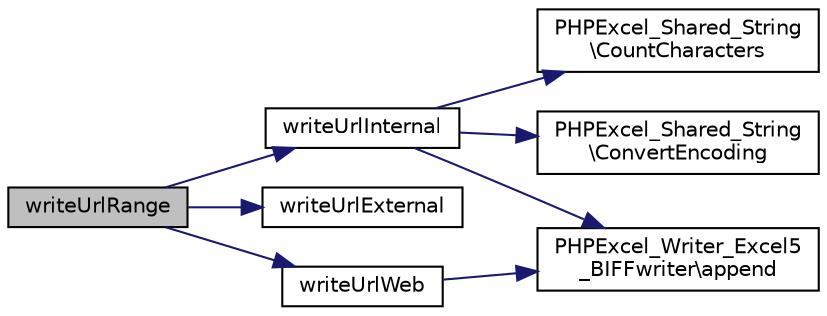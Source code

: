 digraph "writeUrlRange"
{
  edge [fontname="Helvetica",fontsize="10",labelfontname="Helvetica",labelfontsize="10"];
  node [fontname="Helvetica",fontsize="10",shape=record];
  rankdir="LR";
  Node109 [label="writeUrlRange",height=0.2,width=0.4,color="black", fillcolor="grey75", style="filled", fontcolor="black"];
  Node109 -> Node110 [color="midnightblue",fontsize="10",style="solid",fontname="Helvetica"];
  Node110 [label="writeUrlInternal",height=0.2,width=0.4,color="black", fillcolor="white", style="filled",URL="$class_p_h_p_excel___writer___excel5___worksheet.html#a14a92dd0e2fa8a0b1a6121485d14ac54"];
  Node110 -> Node111 [color="midnightblue",fontsize="10",style="solid",fontname="Helvetica"];
  Node111 [label="PHPExcel_Shared_String\l\\CountCharacters",height=0.2,width=0.4,color="black", fillcolor="white", style="filled",URL="$class_p_h_p_excel___shared___string.html#a23824c62b6aee1f2be9c1bb05ebe5c5d"];
  Node110 -> Node112 [color="midnightblue",fontsize="10",style="solid",fontname="Helvetica"];
  Node112 [label="PHPExcel_Shared_String\l\\ConvertEncoding",height=0.2,width=0.4,color="black", fillcolor="white", style="filled",URL="$class_p_h_p_excel___shared___string.html#a982b6ccf62d697bdfc42fb8c1e7b0adf"];
  Node110 -> Node113 [color="midnightblue",fontsize="10",style="solid",fontname="Helvetica"];
  Node113 [label="PHPExcel_Writer_Excel5\l_BIFFwriter\\append",height=0.2,width=0.4,color="black", fillcolor="white", style="filled",URL="$class_p_h_p_excel___writer___excel5___b_i_f_fwriter.html#ad117ad2ab651e4adbdced2fdae4116b8"];
  Node109 -> Node114 [color="midnightblue",fontsize="10",style="solid",fontname="Helvetica"];
  Node114 [label="writeUrlExternal",height=0.2,width=0.4,color="black", fillcolor="white", style="filled",URL="$class_p_h_p_excel___writer___excel5___worksheet.html#ad833c70ace00638e99e197418a7949b8"];
  Node109 -> Node115 [color="midnightblue",fontsize="10",style="solid",fontname="Helvetica"];
  Node115 [label="writeUrlWeb",height=0.2,width=0.4,color="black", fillcolor="white", style="filled",URL="$class_p_h_p_excel___writer___excel5___worksheet.html#a36dffe3190b1c2d4e198e3f197da11a3"];
  Node115 -> Node113 [color="midnightblue",fontsize="10",style="solid",fontname="Helvetica"];
}

